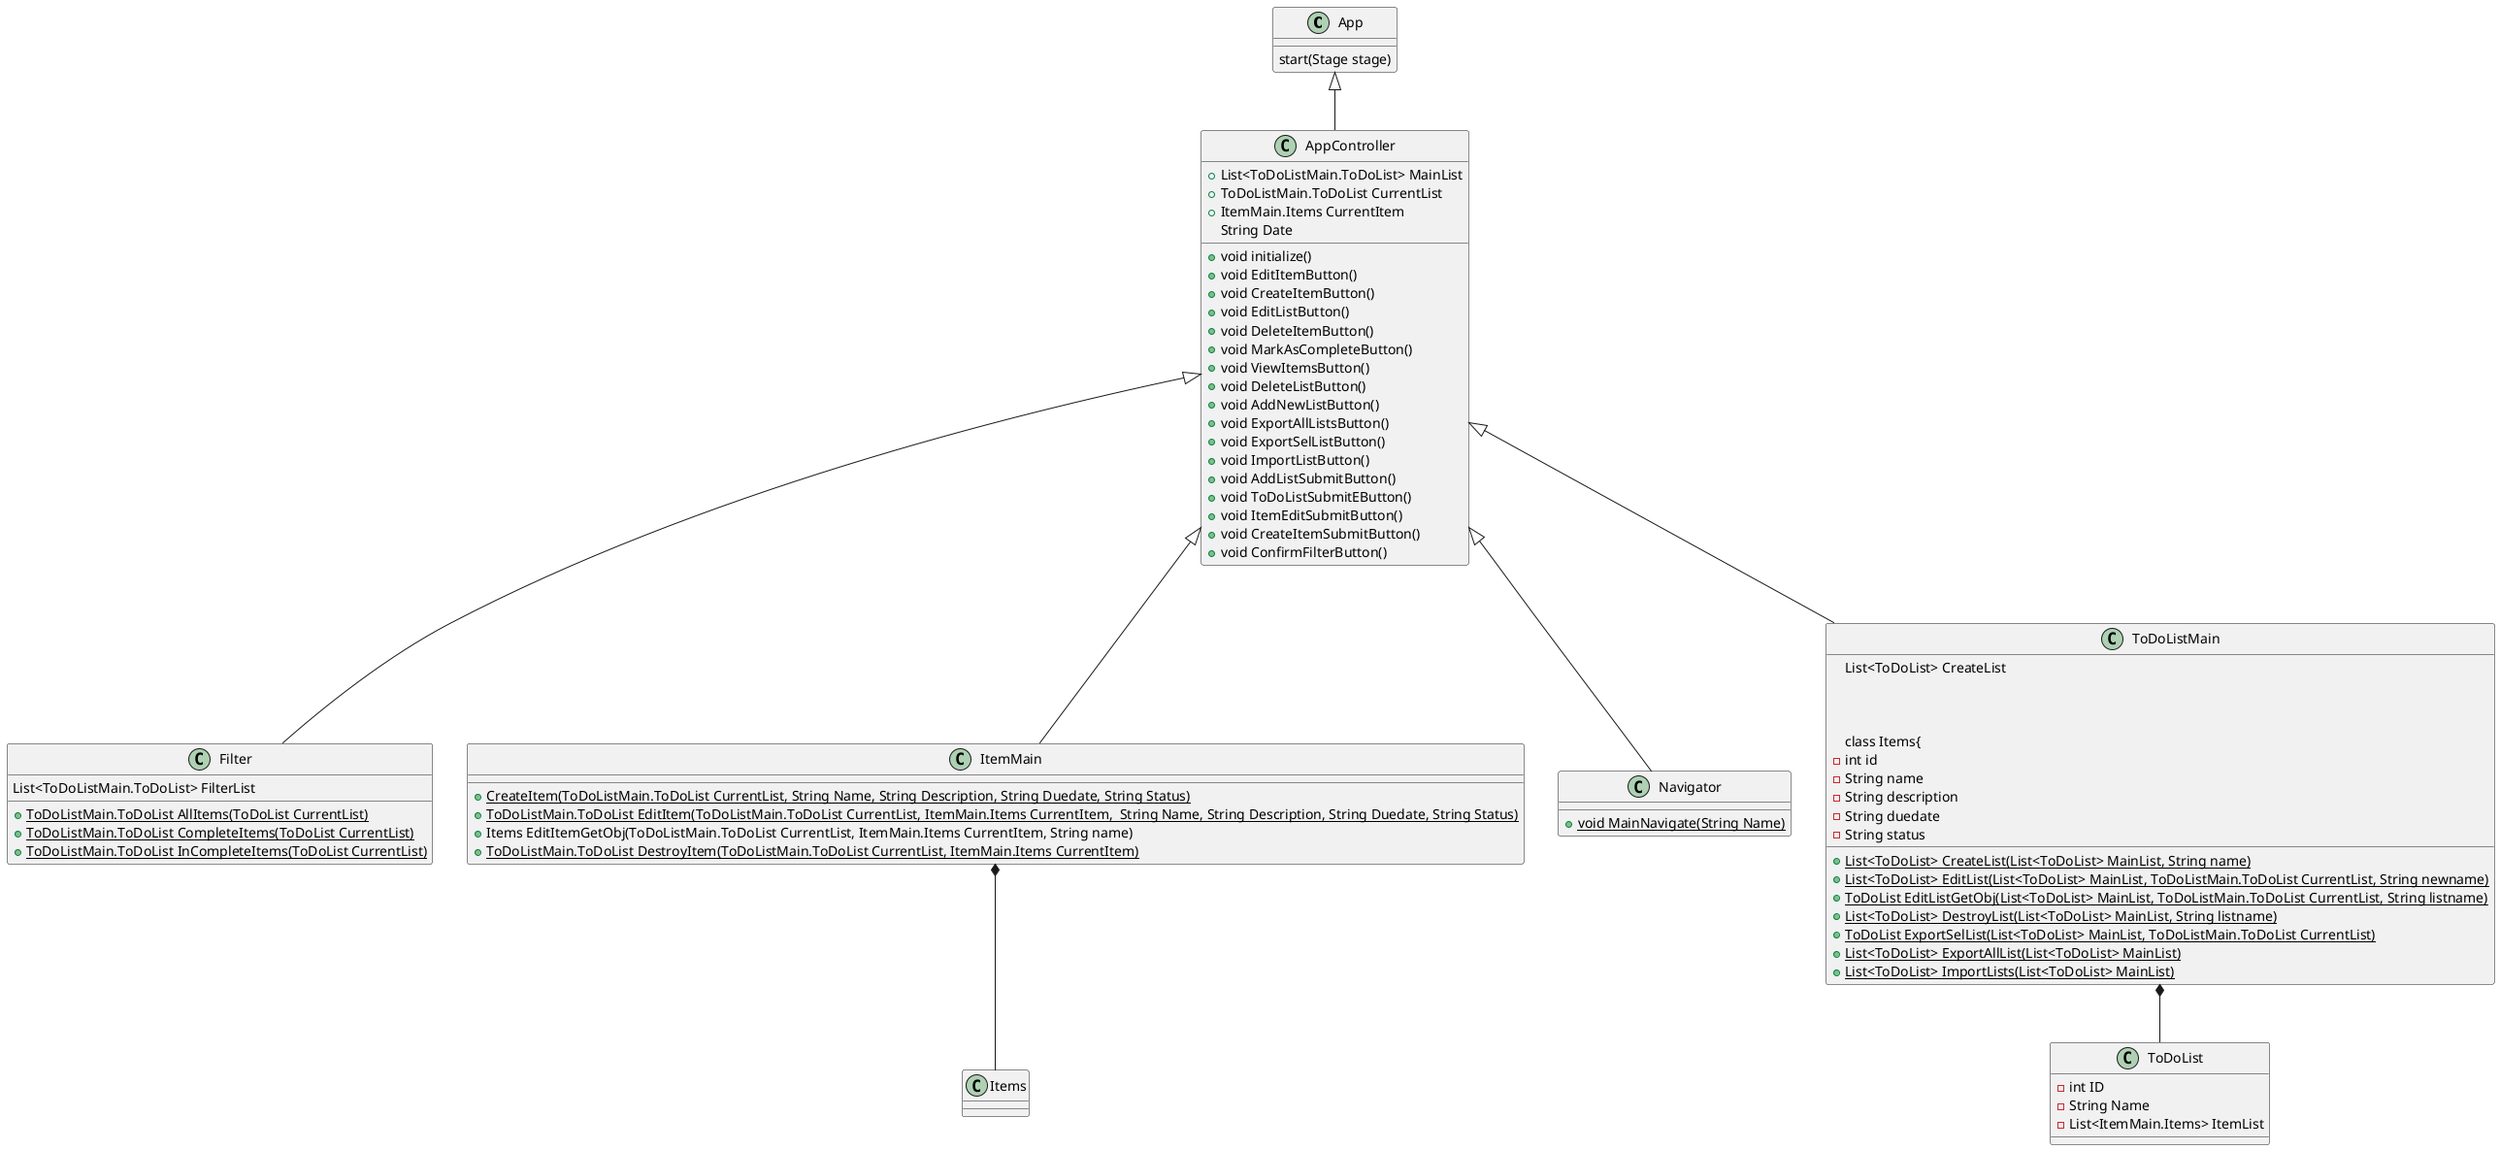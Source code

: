 @startuml
'https://plantuml.com/class-diagram

class App {
    start(Stage stage)
}

class AppController {
    + void initialize()
    + void EditItemButton()
    + void CreateItemButton()
    + void EditListButton()
    + void DeleteItemButton()
    + void MarkAsCompleteButton()
    + void ViewItemsButton()
    + void DeleteListButton()
    + void AddNewListButton()
    + void ExportAllListsButton()
    + void ExportSelListButton()
    + void ImportListButton()
    + void AddListSubmitButton()
    + void ToDoListSubmitEButton()
    + void ItemEditSubmitButton()
    + void CreateItemSubmitButton()
    + void ConfirmFilterButton()
    + List<ToDoListMain.ToDoList> MainList
    + ToDoListMain.ToDoList CurrentList
    + ItemMain.Items CurrentItem
    String Date
}

class Filter {
    + {static} ToDoListMain.ToDoList AllItems(ToDoList CurrentList)
    + {static} ToDoListMain.ToDoList CompleteItems(ToDoList CurrentList)
    + {static} ToDoListMain.ToDoList InCompleteItems(ToDoList CurrentList)
    List<ToDoListMain.ToDoList> FilterList
}

class ItemMain {
    + {static} CreateItem(ToDoListMain.ToDoList CurrentList, String Name, String Description, String Duedate, String Status)
    + {static} ToDoListMain.ToDoList EditItem(ToDoListMain.ToDoList CurrentList, ItemMain.Items CurrentItem,  String Name, String Description, String Duedate, String Status)
    + Items EditItemGetObj(ToDoListMain.ToDoList CurrentList, ItemMain.Items CurrentItem, String name)
    + {static} ToDoListMain.ToDoList DestroyItem(ToDoListMain.ToDoList CurrentList, ItemMain.Items CurrentItem)

}

class Navigator {
     + {static} void MainNavigate(String Name)
}

class ToDoListMain {
    + {static} List<ToDoList> CreateList(List<ToDoList> MainList, String name)
    + {static} List<ToDoList> EditList(List<ToDoList> MainList, ToDoListMain.ToDoList CurrentList, String newname)
    + {static} ToDoList EditListGetObj(List<ToDoList> MainList, ToDoListMain.ToDoList CurrentList, String listname)
    + {static} List<ToDoList> DestroyList(List<ToDoList> MainList, String listname)
    + {static} ToDoList ExportSelList(List<ToDoList> MainList, ToDoListMain.ToDoList CurrentList)
    + {static} List<ToDoList> ExportAllList(List<ToDoList> MainList)
    + {static} List<ToDoList> ImportLists(List<ToDoList> MainList)
    List<ToDoList> CreateList



class Items{
        - int id
        - String name
        - String description
        - String duedate
        - String status
}

class ToDoList{
        - int ID
        - String Name
        - List<ItemMain.Items> ItemList
}



ItemMain *-- Items
ToDoListMain *-- ToDoList
App <|-- AppController
AppController <|-- Filter
AppController <|-- ItemMain
AppController <|-- Navigator
AppController <|-- ToDoListMain
@enduml
